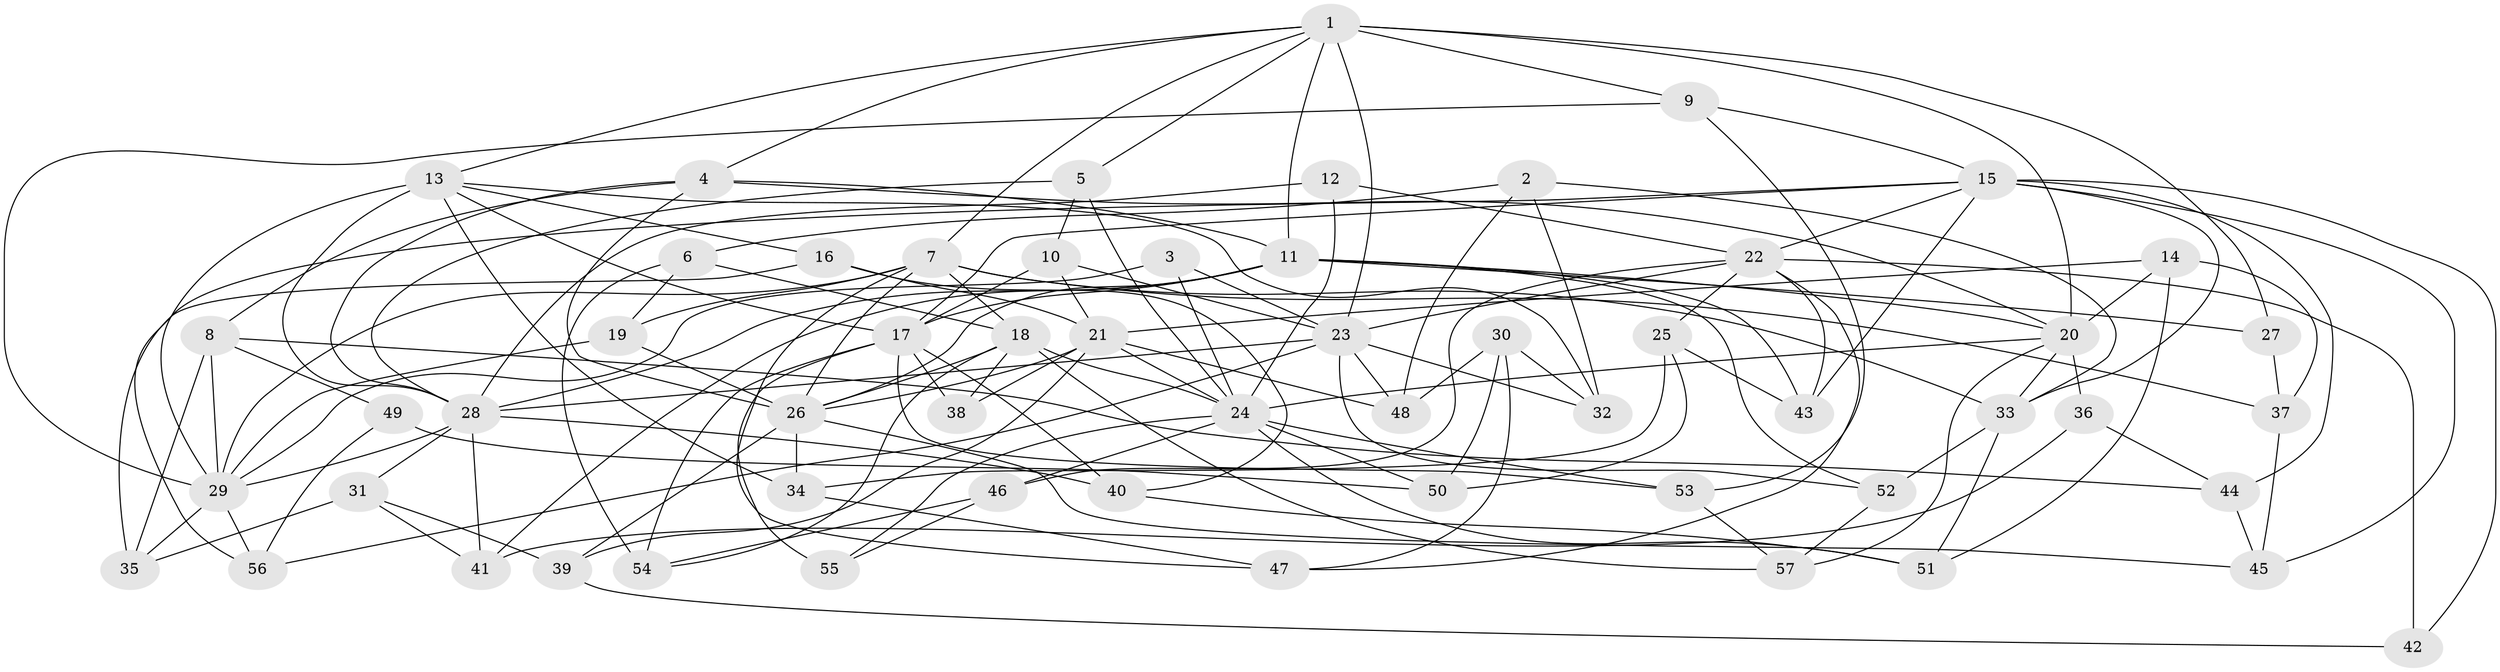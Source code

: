 // original degree distribution, {4: 1.0}
// Generated by graph-tools (version 1.1) at 2025/38/03/09/25 02:38:12]
// undirected, 57 vertices, 148 edges
graph export_dot {
graph [start="1"]
  node [color=gray90,style=filled];
  1;
  2;
  3;
  4;
  5;
  6;
  7;
  8;
  9;
  10;
  11;
  12;
  13;
  14;
  15;
  16;
  17;
  18;
  19;
  20;
  21;
  22;
  23;
  24;
  25;
  26;
  27;
  28;
  29;
  30;
  31;
  32;
  33;
  34;
  35;
  36;
  37;
  38;
  39;
  40;
  41;
  42;
  43;
  44;
  45;
  46;
  47;
  48;
  49;
  50;
  51;
  52;
  53;
  54;
  55;
  56;
  57;
  1 -- 4 [weight=1.0];
  1 -- 5 [weight=1.0];
  1 -- 7 [weight=1.0];
  1 -- 9 [weight=1.0];
  1 -- 11 [weight=1.0];
  1 -- 13 [weight=1.0];
  1 -- 20 [weight=1.0];
  1 -- 23 [weight=1.0];
  1 -- 27 [weight=2.0];
  2 -- 6 [weight=1.0];
  2 -- 32 [weight=1.0];
  2 -- 33 [weight=1.0];
  2 -- 48 [weight=1.0];
  3 -- 23 [weight=1.0];
  3 -- 24 [weight=2.0];
  3 -- 29 [weight=1.0];
  4 -- 8 [weight=2.0];
  4 -- 11 [weight=2.0];
  4 -- 20 [weight=1.0];
  4 -- 26 [weight=1.0];
  4 -- 28 [weight=1.0];
  5 -- 10 [weight=1.0];
  5 -- 24 [weight=1.0];
  5 -- 28 [weight=1.0];
  6 -- 18 [weight=1.0];
  6 -- 19 [weight=1.0];
  6 -- 54 [weight=1.0];
  7 -- 18 [weight=2.0];
  7 -- 19 [weight=1.0];
  7 -- 26 [weight=1.0];
  7 -- 29 [weight=1.0];
  7 -- 33 [weight=2.0];
  7 -- 37 [weight=1.0];
  7 -- 47 [weight=1.0];
  8 -- 29 [weight=2.0];
  8 -- 35 [weight=1.0];
  8 -- 44 [weight=1.0];
  8 -- 49 [weight=2.0];
  9 -- 15 [weight=1.0];
  9 -- 29 [weight=1.0];
  9 -- 53 [weight=1.0];
  10 -- 17 [weight=1.0];
  10 -- 21 [weight=1.0];
  10 -- 23 [weight=1.0];
  11 -- 17 [weight=2.0];
  11 -- 20 [weight=1.0];
  11 -- 26 [weight=1.0];
  11 -- 27 [weight=1.0];
  11 -- 28 [weight=1.0];
  11 -- 41 [weight=1.0];
  11 -- 43 [weight=1.0];
  11 -- 52 [weight=1.0];
  12 -- 22 [weight=1.0];
  12 -- 24 [weight=1.0];
  12 -- 28 [weight=2.0];
  13 -- 16 [weight=1.0];
  13 -- 17 [weight=1.0];
  13 -- 28 [weight=2.0];
  13 -- 29 [weight=1.0];
  13 -- 32 [weight=1.0];
  13 -- 34 [weight=1.0];
  14 -- 20 [weight=1.0];
  14 -- 21 [weight=1.0];
  14 -- 37 [weight=1.0];
  14 -- 51 [weight=1.0];
  15 -- 17 [weight=2.0];
  15 -- 22 [weight=1.0];
  15 -- 33 [weight=1.0];
  15 -- 42 [weight=1.0];
  15 -- 43 [weight=1.0];
  15 -- 44 [weight=1.0];
  15 -- 45 [weight=1.0];
  15 -- 56 [weight=1.0];
  16 -- 21 [weight=1.0];
  16 -- 35 [weight=1.0];
  16 -- 40 [weight=1.0];
  17 -- 38 [weight=1.0];
  17 -- 40 [weight=1.0];
  17 -- 53 [weight=1.0];
  17 -- 54 [weight=1.0];
  17 -- 55 [weight=2.0];
  18 -- 24 [weight=1.0];
  18 -- 26 [weight=1.0];
  18 -- 38 [weight=1.0];
  18 -- 54 [weight=1.0];
  18 -- 57 [weight=1.0];
  19 -- 26 [weight=1.0];
  19 -- 29 [weight=1.0];
  20 -- 24 [weight=1.0];
  20 -- 33 [weight=2.0];
  20 -- 36 [weight=2.0];
  20 -- 57 [weight=1.0];
  21 -- 24 [weight=1.0];
  21 -- 26 [weight=2.0];
  21 -- 38 [weight=2.0];
  21 -- 39 [weight=1.0];
  21 -- 48 [weight=1.0];
  22 -- 23 [weight=2.0];
  22 -- 25 [weight=1.0];
  22 -- 42 [weight=2.0];
  22 -- 43 [weight=1.0];
  22 -- 46 [weight=1.0];
  22 -- 47 [weight=1.0];
  23 -- 28 [weight=1.0];
  23 -- 32 [weight=1.0];
  23 -- 48 [weight=1.0];
  23 -- 52 [weight=1.0];
  23 -- 56 [weight=1.0];
  24 -- 46 [weight=1.0];
  24 -- 50 [weight=1.0];
  24 -- 51 [weight=1.0];
  24 -- 53 [weight=1.0];
  24 -- 55 [weight=1.0];
  25 -- 34 [weight=1.0];
  25 -- 43 [weight=1.0];
  25 -- 50 [weight=1.0];
  26 -- 34 [weight=1.0];
  26 -- 39 [weight=1.0];
  26 -- 45 [weight=1.0];
  27 -- 37 [weight=1.0];
  28 -- 29 [weight=1.0];
  28 -- 31 [weight=1.0];
  28 -- 40 [weight=1.0];
  28 -- 41 [weight=1.0];
  29 -- 35 [weight=1.0];
  29 -- 56 [weight=1.0];
  30 -- 32 [weight=1.0];
  30 -- 47 [weight=1.0];
  30 -- 48 [weight=1.0];
  30 -- 50 [weight=1.0];
  31 -- 35 [weight=1.0];
  31 -- 39 [weight=1.0];
  31 -- 41 [weight=1.0];
  33 -- 51 [weight=1.0];
  33 -- 52 [weight=1.0];
  34 -- 47 [weight=1.0];
  36 -- 41 [weight=1.0];
  36 -- 44 [weight=1.0];
  37 -- 45 [weight=1.0];
  39 -- 42 [weight=1.0];
  40 -- 51 [weight=1.0];
  44 -- 45 [weight=1.0];
  46 -- 54 [weight=1.0];
  46 -- 55 [weight=1.0];
  49 -- 50 [weight=1.0];
  49 -- 56 [weight=1.0];
  52 -- 57 [weight=1.0];
  53 -- 57 [weight=1.0];
}
